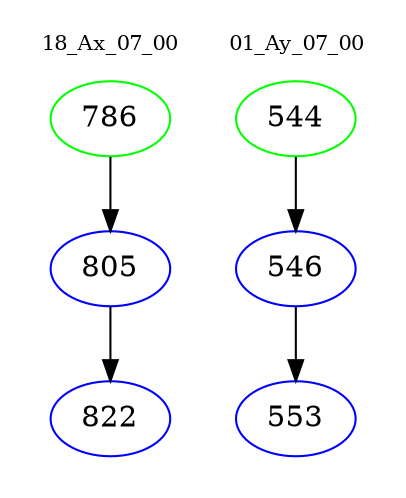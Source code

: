 digraph{
subgraph cluster_0 {
color = white
label = "18_Ax_07_00";
fontsize=10;
T0_786 [label="786", color="green"]
T0_786 -> T0_805 [color="black"]
T0_805 [label="805", color="blue"]
T0_805 -> T0_822 [color="black"]
T0_822 [label="822", color="blue"]
}
subgraph cluster_1 {
color = white
label = "01_Ay_07_00";
fontsize=10;
T1_544 [label="544", color="green"]
T1_544 -> T1_546 [color="black"]
T1_546 [label="546", color="blue"]
T1_546 -> T1_553 [color="black"]
T1_553 [label="553", color="blue"]
}
}
